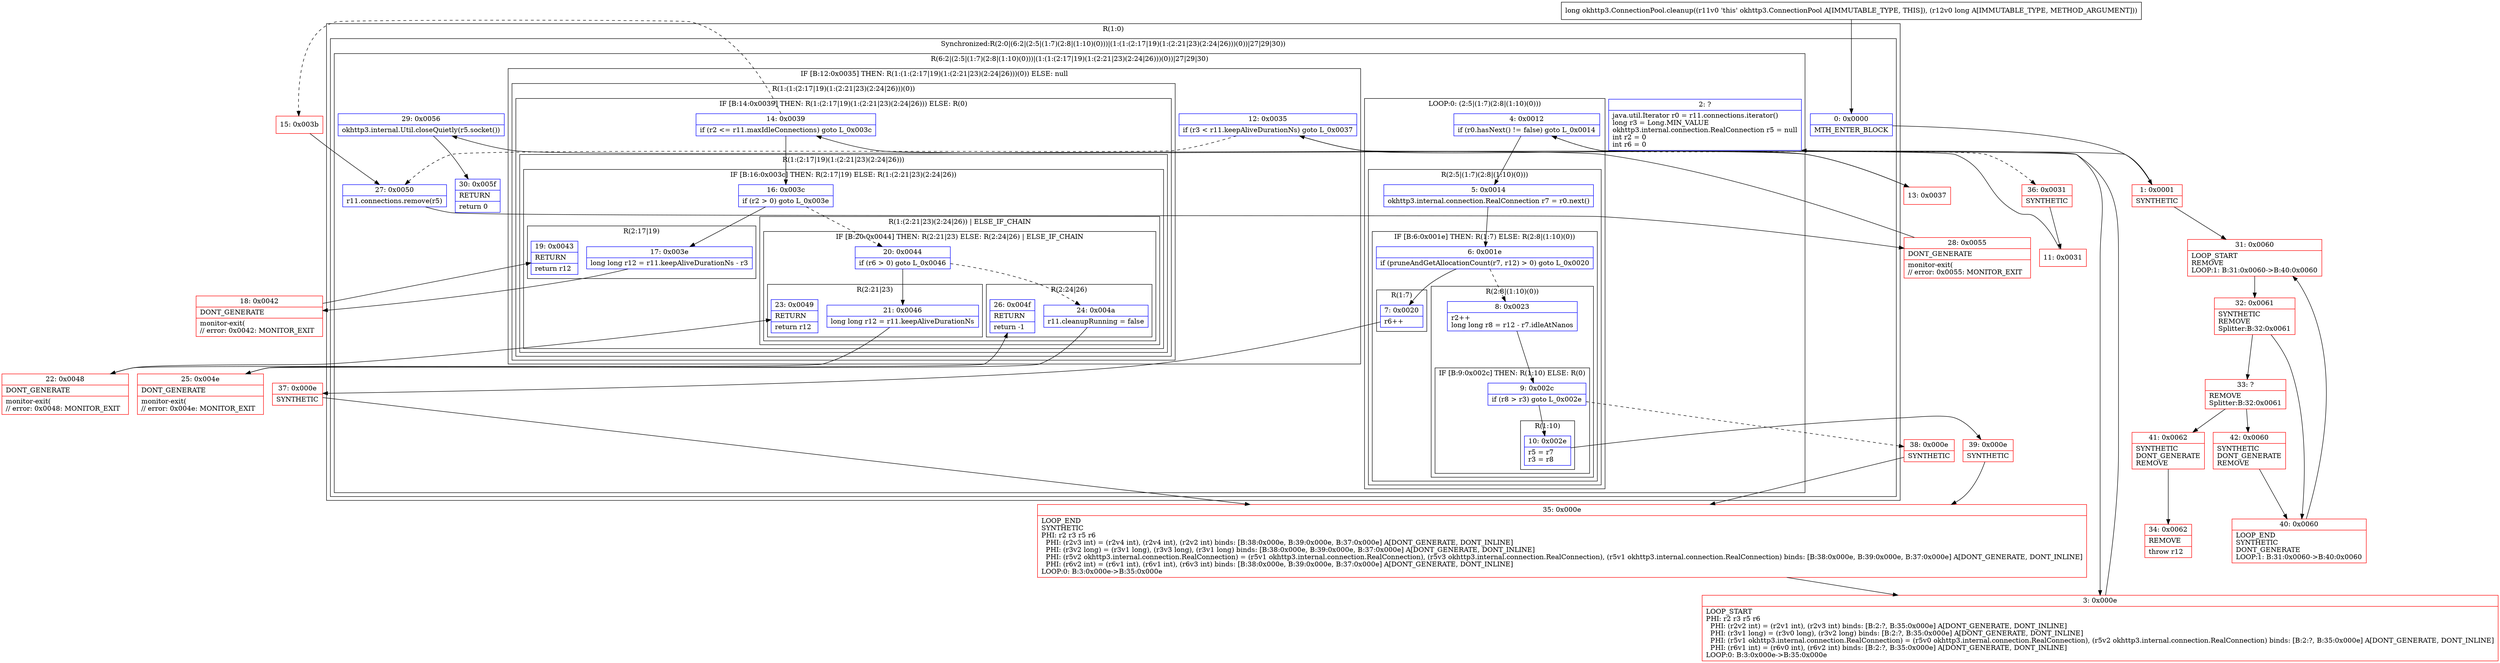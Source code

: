 digraph "CFG forokhttp3.ConnectionPool.cleanup(J)J" {
subgraph cluster_Region_1928159745 {
label = "R(1:0)";
node [shape=record,color=blue];
subgraph cluster_SynchronizedRegion_219221786 {
label = "Synchronized:R(2:0|(6:2|(2:5|(1:7)(2:8|(1:10)(0)))|(1:(1:(2:17|19)(1:(2:21|23)(2:24|26)))(0))|27|29|30))";
node [shape=record,color=blue];
Node_0 [shape=record,label="{0\:\ 0x0000|MTH_ENTER_BLOCK\l}"];
subgraph cluster_Region_139380732 {
label = "R(6:2|(2:5|(1:7)(2:8|(1:10)(0)))|(1:(1:(2:17|19)(1:(2:21|23)(2:24|26)))(0))|27|29|30)";
node [shape=record,color=blue];
Node_2 [shape=record,label="{2\:\ ?|java.util.Iterator r0 = r11.connections.iterator()\llong r3 = Long.MIN_VALUE\lokhttp3.internal.connection.RealConnection r5 = null\lint r2 = 0\lint r6 = 0\l}"];
subgraph cluster_LoopRegion_176691960 {
label = "LOOP:0: (2:5|(1:7)(2:8|(1:10)(0)))";
node [shape=record,color=blue];
Node_4 [shape=record,label="{4\:\ 0x0012|if (r0.hasNext() != false) goto L_0x0014\l}"];
subgraph cluster_Region_64769378 {
label = "R(2:5|(1:7)(2:8|(1:10)(0)))";
node [shape=record,color=blue];
Node_5 [shape=record,label="{5\:\ 0x0014|okhttp3.internal.connection.RealConnection r7 = r0.next()\l}"];
subgraph cluster_IfRegion_439933554 {
label = "IF [B:6:0x001e] THEN: R(1:7) ELSE: R(2:8|(1:10)(0))";
node [shape=record,color=blue];
Node_6 [shape=record,label="{6\:\ 0x001e|if (pruneAndGetAllocationCount(r7, r12) \> 0) goto L_0x0020\l}"];
subgraph cluster_Region_355123516 {
label = "R(1:7)";
node [shape=record,color=blue];
Node_7 [shape=record,label="{7\:\ 0x0020|r6++\l}"];
}
subgraph cluster_Region_588369128 {
label = "R(2:8|(1:10)(0))";
node [shape=record,color=blue];
Node_8 [shape=record,label="{8\:\ 0x0023|r2++\llong long r8 = r12 \- r7.idleAtNanos\l}"];
subgraph cluster_IfRegion_1711971266 {
label = "IF [B:9:0x002c] THEN: R(1:10) ELSE: R(0)";
node [shape=record,color=blue];
Node_9 [shape=record,label="{9\:\ 0x002c|if (r8 \> r3) goto L_0x002e\l}"];
subgraph cluster_Region_2098730064 {
label = "R(1:10)";
node [shape=record,color=blue];
Node_10 [shape=record,label="{10\:\ 0x002e|r5 = r7\lr3 = r8\l}"];
}
subgraph cluster_Region_525627376 {
label = "R(0)";
node [shape=record,color=blue];
}
}
}
}
}
}
subgraph cluster_IfRegion_1612294950 {
label = "IF [B:12:0x0035] THEN: R(1:(1:(2:17|19)(1:(2:21|23)(2:24|26)))(0)) ELSE: null";
node [shape=record,color=blue];
Node_12 [shape=record,label="{12\:\ 0x0035|if (r3 \< r11.keepAliveDurationNs) goto L_0x0037\l}"];
subgraph cluster_Region_1438771512 {
label = "R(1:(1:(2:17|19)(1:(2:21|23)(2:24|26)))(0))";
node [shape=record,color=blue];
subgraph cluster_IfRegion_293050307 {
label = "IF [B:14:0x0039] THEN: R(1:(2:17|19)(1:(2:21|23)(2:24|26))) ELSE: R(0)";
node [shape=record,color=blue];
Node_14 [shape=record,label="{14\:\ 0x0039|if (r2 \<= r11.maxIdleConnections) goto L_0x003c\l}"];
subgraph cluster_Region_882317759 {
label = "R(1:(2:17|19)(1:(2:21|23)(2:24|26)))";
node [shape=record,color=blue];
subgraph cluster_IfRegion_1008361040 {
label = "IF [B:16:0x003c] THEN: R(2:17|19) ELSE: R(1:(2:21|23)(2:24|26))";
node [shape=record,color=blue];
Node_16 [shape=record,label="{16\:\ 0x003c|if (r2 \> 0) goto L_0x003e\l}"];
subgraph cluster_Region_513204734 {
label = "R(2:17|19)";
node [shape=record,color=blue];
Node_17 [shape=record,label="{17\:\ 0x003e|long long r12 = r11.keepAliveDurationNs \- r3\l}"];
Node_19 [shape=record,label="{19\:\ 0x0043|RETURN\l|return r12\l}"];
}
subgraph cluster_Region_1755364885 {
label = "R(1:(2:21|23)(2:24|26)) | ELSE_IF_CHAIN\l";
node [shape=record,color=blue];
subgraph cluster_IfRegion_955333117 {
label = "IF [B:20:0x0044] THEN: R(2:21|23) ELSE: R(2:24|26) | ELSE_IF_CHAIN\l";
node [shape=record,color=blue];
Node_20 [shape=record,label="{20\:\ 0x0044|if (r6 \> 0) goto L_0x0046\l}"];
subgraph cluster_Region_353724591 {
label = "R(2:21|23)";
node [shape=record,color=blue];
Node_21 [shape=record,label="{21\:\ 0x0046|long long r12 = r11.keepAliveDurationNs\l}"];
Node_23 [shape=record,label="{23\:\ 0x0049|RETURN\l|return r12\l}"];
}
subgraph cluster_Region_1412917022 {
label = "R(2:24|26)";
node [shape=record,color=blue];
Node_24 [shape=record,label="{24\:\ 0x004a|r11.cleanupRunning = false\l}"];
Node_26 [shape=record,label="{26\:\ 0x004f|RETURN\l|return \-1\l}"];
}
}
}
}
}
subgraph cluster_Region_241552521 {
label = "R(0)";
node [shape=record,color=blue];
}
}
}
}
Node_27 [shape=record,label="{27\:\ 0x0050|r11.connections.remove(r5)\l}"];
Node_29 [shape=record,label="{29\:\ 0x0056|okhttp3.internal.Util.closeQuietly(r5.socket())\l}"];
Node_30 [shape=record,label="{30\:\ 0x005f|RETURN\l|return 0\l}"];
}
}
}
Node_1 [shape=record,color=red,label="{1\:\ 0x0001|SYNTHETIC\l}"];
Node_3 [shape=record,color=red,label="{3\:\ 0x000e|LOOP_START\lPHI: r2 r3 r5 r6 \l  PHI: (r2v2 int) = (r2v1 int), (r2v3 int) binds: [B:2:?, B:35:0x000e] A[DONT_GENERATE, DONT_INLINE]\l  PHI: (r3v1 long) = (r3v0 long), (r3v2 long) binds: [B:2:?, B:35:0x000e] A[DONT_GENERATE, DONT_INLINE]\l  PHI: (r5v1 okhttp3.internal.connection.RealConnection) = (r5v0 okhttp3.internal.connection.RealConnection), (r5v2 okhttp3.internal.connection.RealConnection) binds: [B:2:?, B:35:0x000e] A[DONT_GENERATE, DONT_INLINE]\l  PHI: (r6v1 int) = (r6v0 int), (r6v2 int) binds: [B:2:?, B:35:0x000e] A[DONT_GENERATE, DONT_INLINE]\lLOOP:0: B:3:0x000e\-\>B:35:0x000e\l}"];
Node_11 [shape=record,color=red,label="{11\:\ 0x0031}"];
Node_13 [shape=record,color=red,label="{13\:\ 0x0037}"];
Node_15 [shape=record,color=red,label="{15\:\ 0x003b}"];
Node_18 [shape=record,color=red,label="{18\:\ 0x0042|DONT_GENERATE\l|monitor\-exit(\l\/\/ error: 0x0042: MONITOR_EXIT  \l}"];
Node_22 [shape=record,color=red,label="{22\:\ 0x0048|DONT_GENERATE\l|monitor\-exit(\l\/\/ error: 0x0048: MONITOR_EXIT  \l}"];
Node_25 [shape=record,color=red,label="{25\:\ 0x004e|DONT_GENERATE\l|monitor\-exit(\l\/\/ error: 0x004e: MONITOR_EXIT  \l}"];
Node_28 [shape=record,color=red,label="{28\:\ 0x0055|DONT_GENERATE\l|monitor\-exit(\l\/\/ error: 0x0055: MONITOR_EXIT  \l}"];
Node_31 [shape=record,color=red,label="{31\:\ 0x0060|LOOP_START\lREMOVE\lLOOP:1: B:31:0x0060\-\>B:40:0x0060\l}"];
Node_32 [shape=record,color=red,label="{32\:\ 0x0061|SYNTHETIC\lREMOVE\lSplitter:B:32:0x0061\l}"];
Node_33 [shape=record,color=red,label="{33\:\ ?|REMOVE\lSplitter:B:32:0x0061\l}"];
Node_34 [shape=record,color=red,label="{34\:\ 0x0062|REMOVE\l|throw r12\l}"];
Node_35 [shape=record,color=red,label="{35\:\ 0x000e|LOOP_END\lSYNTHETIC\lPHI: r2 r3 r5 r6 \l  PHI: (r2v3 int) = (r2v4 int), (r2v4 int), (r2v2 int) binds: [B:38:0x000e, B:39:0x000e, B:37:0x000e] A[DONT_GENERATE, DONT_INLINE]\l  PHI: (r3v2 long) = (r3v1 long), (r3v3 long), (r3v1 long) binds: [B:38:0x000e, B:39:0x000e, B:37:0x000e] A[DONT_GENERATE, DONT_INLINE]\l  PHI: (r5v2 okhttp3.internal.connection.RealConnection) = (r5v1 okhttp3.internal.connection.RealConnection), (r5v3 okhttp3.internal.connection.RealConnection), (r5v1 okhttp3.internal.connection.RealConnection) binds: [B:38:0x000e, B:39:0x000e, B:37:0x000e] A[DONT_GENERATE, DONT_INLINE]\l  PHI: (r6v2 int) = (r6v1 int), (r6v1 int), (r6v3 int) binds: [B:38:0x000e, B:39:0x000e, B:37:0x000e] A[DONT_GENERATE, DONT_INLINE]\lLOOP:0: B:3:0x000e\-\>B:35:0x000e\l}"];
Node_36 [shape=record,color=red,label="{36\:\ 0x0031|SYNTHETIC\l}"];
Node_37 [shape=record,color=red,label="{37\:\ 0x000e|SYNTHETIC\l}"];
Node_38 [shape=record,color=red,label="{38\:\ 0x000e|SYNTHETIC\l}"];
Node_39 [shape=record,color=red,label="{39\:\ 0x000e|SYNTHETIC\l}"];
Node_40 [shape=record,color=red,label="{40\:\ 0x0060|LOOP_END\lSYNTHETIC\lDONT_GENERATE\lLOOP:1: B:31:0x0060\-\>B:40:0x0060\l}"];
Node_41 [shape=record,color=red,label="{41\:\ 0x0062|SYNTHETIC\lDONT_GENERATE\lREMOVE\l}"];
Node_42 [shape=record,color=red,label="{42\:\ 0x0060|SYNTHETIC\lDONT_GENERATE\lREMOVE\l}"];
MethodNode[shape=record,label="{long okhttp3.ConnectionPool.cleanup((r11v0 'this' okhttp3.ConnectionPool A[IMMUTABLE_TYPE, THIS]), (r12v0 long A[IMMUTABLE_TYPE, METHOD_ARGUMENT])) }"];
MethodNode -> Node_0;
Node_0 -> Node_1;
Node_2 -> Node_3;
Node_4 -> Node_5;
Node_4 -> Node_36[style=dashed];
Node_5 -> Node_6;
Node_6 -> Node_7;
Node_6 -> Node_8[style=dashed];
Node_7 -> Node_37;
Node_8 -> Node_9;
Node_9 -> Node_10;
Node_9 -> Node_38[style=dashed];
Node_10 -> Node_39;
Node_12 -> Node_13;
Node_12 -> Node_27[style=dashed];
Node_14 -> Node_15[style=dashed];
Node_14 -> Node_16;
Node_16 -> Node_17;
Node_16 -> Node_20[style=dashed];
Node_17 -> Node_18;
Node_20 -> Node_21;
Node_20 -> Node_24[style=dashed];
Node_21 -> Node_22;
Node_24 -> Node_25;
Node_27 -> Node_28;
Node_29 -> Node_30;
Node_1 -> Node_2;
Node_1 -> Node_31;
Node_3 -> Node_4;
Node_11 -> Node_12;
Node_13 -> Node_14;
Node_15 -> Node_27;
Node_18 -> Node_19;
Node_22 -> Node_23;
Node_25 -> Node_26;
Node_28 -> Node_29;
Node_31 -> Node_32;
Node_32 -> Node_33;
Node_32 -> Node_40;
Node_33 -> Node_41;
Node_33 -> Node_42;
Node_35 -> Node_3;
Node_36 -> Node_11;
Node_37 -> Node_35;
Node_38 -> Node_35;
Node_39 -> Node_35;
Node_40 -> Node_31;
Node_41 -> Node_34;
Node_42 -> Node_40;
}

